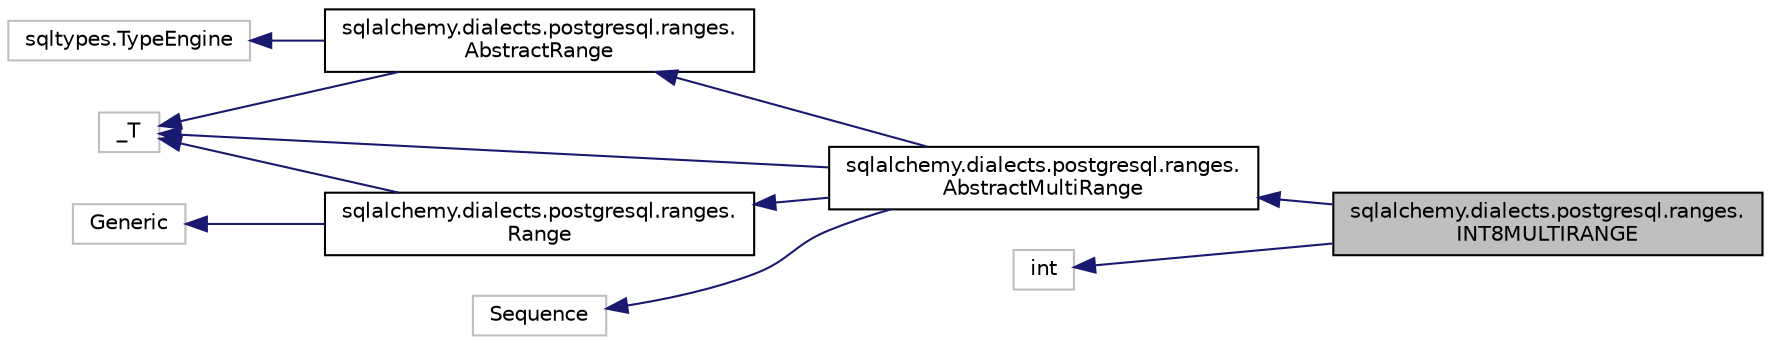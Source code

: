 digraph "sqlalchemy.dialects.postgresql.ranges.INT8MULTIRANGE"
{
 // LATEX_PDF_SIZE
  edge [fontname="Helvetica",fontsize="10",labelfontname="Helvetica",labelfontsize="10"];
  node [fontname="Helvetica",fontsize="10",shape=record];
  rankdir="LR";
  Node1 [label="sqlalchemy.dialects.postgresql.ranges.\lINT8MULTIRANGE",height=0.2,width=0.4,color="black", fillcolor="grey75", style="filled", fontcolor="black",tooltip=" "];
  Node2 -> Node1 [dir="back",color="midnightblue",fontsize="10",style="solid",fontname="Helvetica"];
  Node2 [label="sqlalchemy.dialects.postgresql.ranges.\lAbstractMultiRange",height=0.2,width=0.4,color="black", fillcolor="white", style="filled",URL="$classsqlalchemy_1_1dialects_1_1postgresql_1_1ranges_1_1AbstractMultiRange.html",tooltip=" "];
  Node3 -> Node2 [dir="back",color="midnightblue",fontsize="10",style="solid",fontname="Helvetica"];
  Node3 [label="sqlalchemy.dialects.postgresql.ranges.\lAbstractRange",height=0.2,width=0.4,color="black", fillcolor="white", style="filled",URL="$classsqlalchemy_1_1dialects_1_1postgresql_1_1ranges_1_1AbstractRange.html",tooltip=" "];
  Node4 -> Node3 [dir="back",color="midnightblue",fontsize="10",style="solid",fontname="Helvetica"];
  Node4 [label="sqltypes.TypeEngine",height=0.2,width=0.4,color="grey75", fillcolor="white", style="filled",tooltip=" "];
  Node5 -> Node3 [dir="back",color="midnightblue",fontsize="10",style="solid",fontname="Helvetica"];
  Node5 [label="_T",height=0.2,width=0.4,color="grey75", fillcolor="white", style="filled",tooltip=" "];
  Node6 -> Node2 [dir="back",color="midnightblue",fontsize="10",style="solid",fontname="Helvetica"];
  Node6 [label="Sequence",height=0.2,width=0.4,color="grey75", fillcolor="white", style="filled",tooltip=" "];
  Node7 -> Node2 [dir="back",color="midnightblue",fontsize="10",style="solid",fontname="Helvetica"];
  Node7 [label="sqlalchemy.dialects.postgresql.ranges.\lRange",height=0.2,width=0.4,color="black", fillcolor="white", style="filled",URL="$classsqlalchemy_1_1dialects_1_1postgresql_1_1ranges_1_1Range.html",tooltip=" "];
  Node8 -> Node7 [dir="back",color="midnightblue",fontsize="10",style="solid",fontname="Helvetica"];
  Node8 [label="Generic",height=0.2,width=0.4,color="grey75", fillcolor="white", style="filled",tooltip=" "];
  Node5 -> Node7 [dir="back",color="midnightblue",fontsize="10",style="solid",fontname="Helvetica"];
  Node5 -> Node2 [dir="back",color="midnightblue",fontsize="10",style="solid",fontname="Helvetica"];
  Node9 -> Node1 [dir="back",color="midnightblue",fontsize="10",style="solid",fontname="Helvetica"];
  Node9 [label="int",height=0.2,width=0.4,color="grey75", fillcolor="white", style="filled",tooltip=" "];
}
